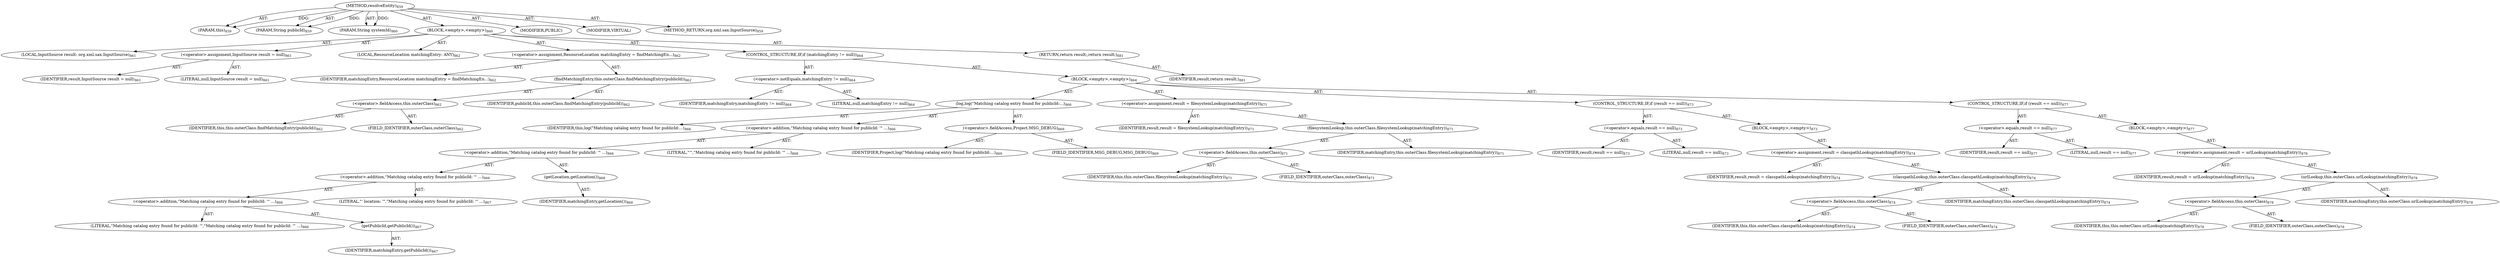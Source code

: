 digraph "resolveEntity" {  
"111669149723" [label = <(METHOD,resolveEntity)<SUB>859</SUB>> ]
"115964117014" [label = <(PARAM,this)<SUB>859</SUB>> ]
"115964117049" [label = <(PARAM,String publicId)<SUB>859</SUB>> ]
"115964117050" [label = <(PARAM,String systemId)<SUB>860</SUB>> ]
"25769803878" [label = <(BLOCK,&lt;empty&gt;,&lt;empty&gt;)<SUB>860</SUB>> ]
"94489280567" [label = <(LOCAL,InputSource result: org.xml.sax.InputSource)<SUB>861</SUB>> ]
"30064771493" [label = <(&lt;operator&gt;.assignment,InputSource result = null)<SUB>861</SUB>> ]
"68719477137" [label = <(IDENTIFIER,result,InputSource result = null)<SUB>861</SUB>> ]
"90194313296" [label = <(LITERAL,null,InputSource result = null)<SUB>861</SUB>> ]
"94489280568" [label = <(LOCAL,ResourceLocation matchingEntry: ANY)<SUB>862</SUB>> ]
"30064771494" [label = <(&lt;operator&gt;.assignment,ResourceLocation matchingEntry = findMatchingEn...)<SUB>862</SUB>> ]
"68719477138" [label = <(IDENTIFIER,matchingEntry,ResourceLocation matchingEntry = findMatchingEn...)<SUB>862</SUB>> ]
"30064771495" [label = <(findMatchingEntry,this.outerClass.findMatchingEntry(publicId))<SUB>862</SUB>> ]
"30064771496" [label = <(&lt;operator&gt;.fieldAccess,this.outerClass)<SUB>862</SUB>> ]
"68719476822" [label = <(IDENTIFIER,this,this.outerClass.findMatchingEntry(publicId))<SUB>862</SUB>> ]
"55834574900" [label = <(FIELD_IDENTIFIER,outerClass,outerClass)<SUB>862</SUB>> ]
"68719477139" [label = <(IDENTIFIER,publicId,this.outerClass.findMatchingEntry(publicId))<SUB>862</SUB>> ]
"47244640321" [label = <(CONTROL_STRUCTURE,IF,if (matchingEntry != null))<SUB>864</SUB>> ]
"30064771497" [label = <(&lt;operator&gt;.notEquals,matchingEntry != null)<SUB>864</SUB>> ]
"68719477140" [label = <(IDENTIFIER,matchingEntry,matchingEntry != null)<SUB>864</SUB>> ]
"90194313297" [label = <(LITERAL,null,matchingEntry != null)<SUB>864</SUB>> ]
"25769803879" [label = <(BLOCK,&lt;empty&gt;,&lt;empty&gt;)<SUB>864</SUB>> ]
"30064771498" [label = <(log,log(&quot;Matching catalog entry found for publicId:...)<SUB>866</SUB>> ]
"68719476823" [label = <(IDENTIFIER,this,log(&quot;Matching catalog entry found for publicId:...)<SUB>866</SUB>> ]
"30064771499" [label = <(&lt;operator&gt;.addition,&quot;Matching catalog entry found for publicId: '&quot; ...)<SUB>866</SUB>> ]
"30064771500" [label = <(&lt;operator&gt;.addition,&quot;Matching catalog entry found for publicId: '&quot; ...)<SUB>866</SUB>> ]
"30064771501" [label = <(&lt;operator&gt;.addition,&quot;Matching catalog entry found for publicId: '&quot; ...)<SUB>866</SUB>> ]
"30064771502" [label = <(&lt;operator&gt;.addition,&quot;Matching catalog entry found for publicId: '&quot; ...)<SUB>866</SUB>> ]
"90194313298" [label = <(LITERAL,&quot;Matching catalog entry found for publicId: '&quot;,&quot;Matching catalog entry found for publicId: '&quot; ...)<SUB>866</SUB>> ]
"30064771503" [label = <(getPublicId,getPublicId())<SUB>867</SUB>> ]
"68719477141" [label = <(IDENTIFIER,matchingEntry,getPublicId())<SUB>867</SUB>> ]
"90194313299" [label = <(LITERAL,&quot;' location: '&quot;,&quot;Matching catalog entry found for publicId: '&quot; ...)<SUB>867</SUB>> ]
"30064771504" [label = <(getLocation,getLocation())<SUB>868</SUB>> ]
"68719477142" [label = <(IDENTIFIER,matchingEntry,getLocation())<SUB>868</SUB>> ]
"90194313300" [label = <(LITERAL,&quot;'&quot;,&quot;Matching catalog entry found for publicId: '&quot; ...)<SUB>868</SUB>> ]
"30064771505" [label = <(&lt;operator&gt;.fieldAccess,Project.MSG_DEBUG)<SUB>869</SUB>> ]
"68719477143" [label = <(IDENTIFIER,Project,log(&quot;Matching catalog entry found for publicId:...)<SUB>869</SUB>> ]
"55834574901" [label = <(FIELD_IDENTIFIER,MSG_DEBUG,MSG_DEBUG)<SUB>869</SUB>> ]
"30064771506" [label = <(&lt;operator&gt;.assignment,result = filesystemLookup(matchingEntry))<SUB>871</SUB>> ]
"68719477144" [label = <(IDENTIFIER,result,result = filesystemLookup(matchingEntry))<SUB>871</SUB>> ]
"30064771507" [label = <(filesystemLookup,this.outerClass.filesystemLookup(matchingEntry))<SUB>871</SUB>> ]
"30064771508" [label = <(&lt;operator&gt;.fieldAccess,this.outerClass)<SUB>871</SUB>> ]
"68719476824" [label = <(IDENTIFIER,this,this.outerClass.filesystemLookup(matchingEntry))<SUB>871</SUB>> ]
"55834574902" [label = <(FIELD_IDENTIFIER,outerClass,outerClass)<SUB>871</SUB>> ]
"68719477145" [label = <(IDENTIFIER,matchingEntry,this.outerClass.filesystemLookup(matchingEntry))<SUB>871</SUB>> ]
"47244640322" [label = <(CONTROL_STRUCTURE,IF,if (result == null))<SUB>873</SUB>> ]
"30064771509" [label = <(&lt;operator&gt;.equals,result == null)<SUB>873</SUB>> ]
"68719477146" [label = <(IDENTIFIER,result,result == null)<SUB>873</SUB>> ]
"90194313301" [label = <(LITERAL,null,result == null)<SUB>873</SUB>> ]
"25769803880" [label = <(BLOCK,&lt;empty&gt;,&lt;empty&gt;)<SUB>873</SUB>> ]
"30064771510" [label = <(&lt;operator&gt;.assignment,result = classpathLookup(matchingEntry))<SUB>874</SUB>> ]
"68719477147" [label = <(IDENTIFIER,result,result = classpathLookup(matchingEntry))<SUB>874</SUB>> ]
"30064771511" [label = <(classpathLookup,this.outerClass.classpathLookup(matchingEntry))<SUB>874</SUB>> ]
"30064771512" [label = <(&lt;operator&gt;.fieldAccess,this.outerClass)<SUB>874</SUB>> ]
"68719476825" [label = <(IDENTIFIER,this,this.outerClass.classpathLookup(matchingEntry))<SUB>874</SUB>> ]
"55834574903" [label = <(FIELD_IDENTIFIER,outerClass,outerClass)<SUB>874</SUB>> ]
"68719477148" [label = <(IDENTIFIER,matchingEntry,this.outerClass.classpathLookup(matchingEntry))<SUB>874</SUB>> ]
"47244640323" [label = <(CONTROL_STRUCTURE,IF,if (result == null))<SUB>877</SUB>> ]
"30064771513" [label = <(&lt;operator&gt;.equals,result == null)<SUB>877</SUB>> ]
"68719477149" [label = <(IDENTIFIER,result,result == null)<SUB>877</SUB>> ]
"90194313302" [label = <(LITERAL,null,result == null)<SUB>877</SUB>> ]
"25769803881" [label = <(BLOCK,&lt;empty&gt;,&lt;empty&gt;)<SUB>877</SUB>> ]
"30064771514" [label = <(&lt;operator&gt;.assignment,result = urlLookup(matchingEntry))<SUB>878</SUB>> ]
"68719477150" [label = <(IDENTIFIER,result,result = urlLookup(matchingEntry))<SUB>878</SUB>> ]
"30064771515" [label = <(urlLookup,this.outerClass.urlLookup(matchingEntry))<SUB>878</SUB>> ]
"30064771516" [label = <(&lt;operator&gt;.fieldAccess,this.outerClass)<SUB>878</SUB>> ]
"68719476826" [label = <(IDENTIFIER,this,this.outerClass.urlLookup(matchingEntry))<SUB>878</SUB>> ]
"55834574904" [label = <(FIELD_IDENTIFIER,outerClass,outerClass)<SUB>878</SUB>> ]
"68719477151" [label = <(IDENTIFIER,matchingEntry,this.outerClass.urlLookup(matchingEntry))<SUB>878</SUB>> ]
"146028888082" [label = <(RETURN,return result;,return result;)<SUB>881</SUB>> ]
"68719477152" [label = <(IDENTIFIER,result,return result;)<SUB>881</SUB>> ]
"133143986244" [label = <(MODIFIER,PUBLIC)> ]
"133143986245" [label = <(MODIFIER,VIRTUAL)> ]
"128849018907" [label = <(METHOD_RETURN,org.xml.sax.InputSource)<SUB>859</SUB>> ]
  "111669149723" -> "115964117014"  [ label = "AST: "] 
  "111669149723" -> "115964117049"  [ label = "AST: "] 
  "111669149723" -> "115964117050"  [ label = "AST: "] 
  "111669149723" -> "25769803878"  [ label = "AST: "] 
  "111669149723" -> "133143986244"  [ label = "AST: "] 
  "111669149723" -> "133143986245"  [ label = "AST: "] 
  "111669149723" -> "128849018907"  [ label = "AST: "] 
  "25769803878" -> "94489280567"  [ label = "AST: "] 
  "25769803878" -> "30064771493"  [ label = "AST: "] 
  "25769803878" -> "94489280568"  [ label = "AST: "] 
  "25769803878" -> "30064771494"  [ label = "AST: "] 
  "25769803878" -> "47244640321"  [ label = "AST: "] 
  "25769803878" -> "146028888082"  [ label = "AST: "] 
  "30064771493" -> "68719477137"  [ label = "AST: "] 
  "30064771493" -> "90194313296"  [ label = "AST: "] 
  "30064771494" -> "68719477138"  [ label = "AST: "] 
  "30064771494" -> "30064771495"  [ label = "AST: "] 
  "30064771495" -> "30064771496"  [ label = "AST: "] 
  "30064771495" -> "68719477139"  [ label = "AST: "] 
  "30064771496" -> "68719476822"  [ label = "AST: "] 
  "30064771496" -> "55834574900"  [ label = "AST: "] 
  "47244640321" -> "30064771497"  [ label = "AST: "] 
  "47244640321" -> "25769803879"  [ label = "AST: "] 
  "30064771497" -> "68719477140"  [ label = "AST: "] 
  "30064771497" -> "90194313297"  [ label = "AST: "] 
  "25769803879" -> "30064771498"  [ label = "AST: "] 
  "25769803879" -> "30064771506"  [ label = "AST: "] 
  "25769803879" -> "47244640322"  [ label = "AST: "] 
  "25769803879" -> "47244640323"  [ label = "AST: "] 
  "30064771498" -> "68719476823"  [ label = "AST: "] 
  "30064771498" -> "30064771499"  [ label = "AST: "] 
  "30064771498" -> "30064771505"  [ label = "AST: "] 
  "30064771499" -> "30064771500"  [ label = "AST: "] 
  "30064771499" -> "90194313300"  [ label = "AST: "] 
  "30064771500" -> "30064771501"  [ label = "AST: "] 
  "30064771500" -> "30064771504"  [ label = "AST: "] 
  "30064771501" -> "30064771502"  [ label = "AST: "] 
  "30064771501" -> "90194313299"  [ label = "AST: "] 
  "30064771502" -> "90194313298"  [ label = "AST: "] 
  "30064771502" -> "30064771503"  [ label = "AST: "] 
  "30064771503" -> "68719477141"  [ label = "AST: "] 
  "30064771504" -> "68719477142"  [ label = "AST: "] 
  "30064771505" -> "68719477143"  [ label = "AST: "] 
  "30064771505" -> "55834574901"  [ label = "AST: "] 
  "30064771506" -> "68719477144"  [ label = "AST: "] 
  "30064771506" -> "30064771507"  [ label = "AST: "] 
  "30064771507" -> "30064771508"  [ label = "AST: "] 
  "30064771507" -> "68719477145"  [ label = "AST: "] 
  "30064771508" -> "68719476824"  [ label = "AST: "] 
  "30064771508" -> "55834574902"  [ label = "AST: "] 
  "47244640322" -> "30064771509"  [ label = "AST: "] 
  "47244640322" -> "25769803880"  [ label = "AST: "] 
  "30064771509" -> "68719477146"  [ label = "AST: "] 
  "30064771509" -> "90194313301"  [ label = "AST: "] 
  "25769803880" -> "30064771510"  [ label = "AST: "] 
  "30064771510" -> "68719477147"  [ label = "AST: "] 
  "30064771510" -> "30064771511"  [ label = "AST: "] 
  "30064771511" -> "30064771512"  [ label = "AST: "] 
  "30064771511" -> "68719477148"  [ label = "AST: "] 
  "30064771512" -> "68719476825"  [ label = "AST: "] 
  "30064771512" -> "55834574903"  [ label = "AST: "] 
  "47244640323" -> "30064771513"  [ label = "AST: "] 
  "47244640323" -> "25769803881"  [ label = "AST: "] 
  "30064771513" -> "68719477149"  [ label = "AST: "] 
  "30064771513" -> "90194313302"  [ label = "AST: "] 
  "25769803881" -> "30064771514"  [ label = "AST: "] 
  "30064771514" -> "68719477150"  [ label = "AST: "] 
  "30064771514" -> "30064771515"  [ label = "AST: "] 
  "30064771515" -> "30064771516"  [ label = "AST: "] 
  "30064771515" -> "68719477151"  [ label = "AST: "] 
  "30064771516" -> "68719476826"  [ label = "AST: "] 
  "30064771516" -> "55834574904"  [ label = "AST: "] 
  "146028888082" -> "68719477152"  [ label = "AST: "] 
  "111669149723" -> "115964117014"  [ label = "DDG: "] 
  "111669149723" -> "115964117049"  [ label = "DDG: "] 
  "111669149723" -> "115964117050"  [ label = "DDG: "] 
}
